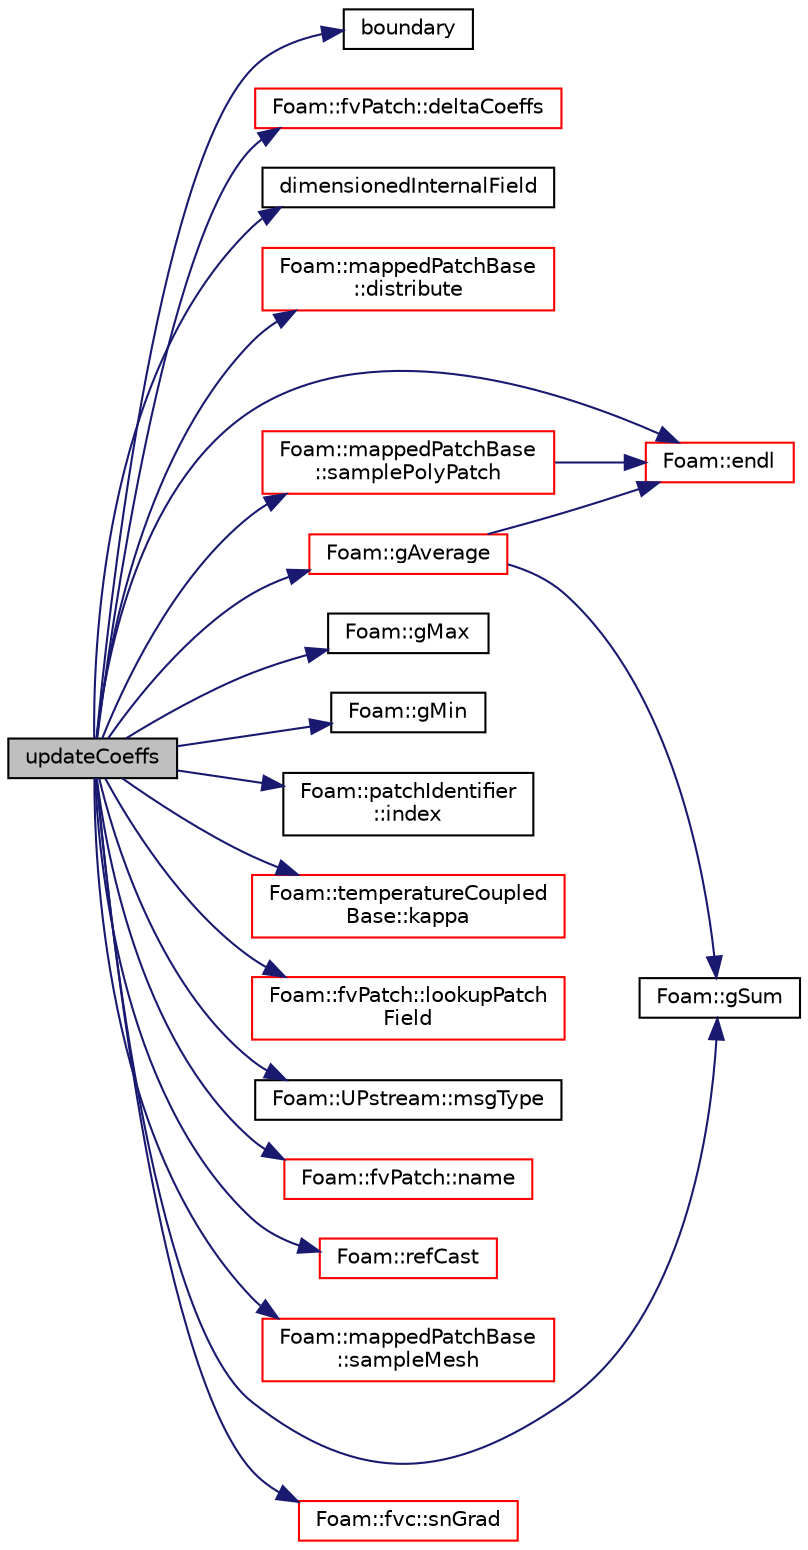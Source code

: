 digraph "updateCoeffs"
{
  bgcolor="transparent";
  edge [fontname="Helvetica",fontsize="10",labelfontname="Helvetica",labelfontsize="10"];
  node [fontname="Helvetica",fontsize="10",shape=record];
  rankdir="LR";
  Node1 [label="updateCoeffs",height=0.2,width=0.4,color="black", fillcolor="grey75", style="filled", fontcolor="black"];
  Node1 -> Node2 [color="midnightblue",fontsize="10",style="solid",fontname="Helvetica"];
  Node2 [label="boundary",height=0.2,width=0.4,color="black",URL="$a03883.html#a658027ecaee450b6533bd8d019d2c1f5"];
  Node1 -> Node3 [color="midnightblue",fontsize="10",style="solid",fontname="Helvetica"];
  Node3 [label="Foam::fvPatch::deltaCoeffs",height=0.2,width=0.4,color="red",URL="$a00877.html#a68566c15658234b1c4c972ff9bfcee26",tooltip="Return the face - cell distance coeffient. "];
  Node1 -> Node4 [color="midnightblue",fontsize="10",style="solid",fontname="Helvetica"];
  Node4 [label="dimensionedInternalField",height=0.2,width=0.4,color="black",URL="$a03104.html#a942cd19121a46cdc649099eb27c74b18"];
  Node1 -> Node5 [color="midnightblue",fontsize="10",style="solid",fontname="Helvetica"];
  Node5 [label="Foam::mappedPatchBase\l::distribute",height=0.2,width=0.4,color="red",URL="$a01411.html#a19634e92e19466f33831b6908d0a4fab",tooltip="Wrapper around map/interpolate data distribution. "];
  Node1 -> Node6 [color="midnightblue",fontsize="10",style="solid",fontname="Helvetica"];
  Node6 [label="Foam::endl",height=0.2,width=0.4,color="red",URL="$a10675.html#a2db8fe02a0d3909e9351bb4275b23ce4",tooltip="Add newline and flush stream. "];
  Node1 -> Node7 [color="midnightblue",fontsize="10",style="solid",fontname="Helvetica"];
  Node7 [label="Foam::gAverage",height=0.2,width=0.4,color="red",URL="$a10675.html#ab45e56189711a2e5cdd381a0e2b6cc5c"];
  Node7 -> Node6 [color="midnightblue",fontsize="10",style="solid",fontname="Helvetica"];
  Node7 -> Node8 [color="midnightblue",fontsize="10",style="solid",fontname="Helvetica"];
  Node8 [label="Foam::gSum",height=0.2,width=0.4,color="black",URL="$a10675.html#a11b1ebb4c53ad062332767d75ca96328"];
  Node1 -> Node9 [color="midnightblue",fontsize="10",style="solid",fontname="Helvetica"];
  Node9 [label="Foam::gMax",height=0.2,width=0.4,color="black",URL="$a10675.html#ae8d631fb8e841947408bb711abfb1e67"];
  Node1 -> Node10 [color="midnightblue",fontsize="10",style="solid",fontname="Helvetica"];
  Node10 [label="Foam::gMin",height=0.2,width=0.4,color="black",URL="$a10675.html#aca330ee6cfe7d602300dbc5905f8c9f6"];
  Node1 -> Node8 [color="midnightblue",fontsize="10",style="solid",fontname="Helvetica"];
  Node1 -> Node11 [color="midnightblue",fontsize="10",style="solid",fontname="Helvetica"];
  Node11 [label="Foam::patchIdentifier\l::index",height=0.2,width=0.4,color="black",URL="$a01788.html#a7d1e8acadb27bd2b4e61457d47b71b6f",tooltip="Return the index of this patch in the boundaryMesh. "];
  Node1 -> Node12 [color="midnightblue",fontsize="10",style="solid",fontname="Helvetica"];
  Node12 [label="Foam::temperatureCoupled\lBase::kappa",height=0.2,width=0.4,color="red",URL="$a02550.html#a27f7eb60b12da7ce5742958e36252898",tooltip="Given patch temperature calculate corresponding K field. "];
  Node1 -> Node13 [color="midnightblue",fontsize="10",style="solid",fontname="Helvetica"];
  Node13 [label="Foam::fvPatch::lookupPatch\lField",height=0.2,width=0.4,color="red",URL="$a00877.html#afaaf754f8e65cc448cfe3dfb1e033ae1",tooltip="Lookup and return the patchField of the named field from the. "];
  Node1 -> Node14 [color="midnightblue",fontsize="10",style="solid",fontname="Helvetica"];
  Node14 [label="Foam::UPstream::msgType",height=0.2,width=0.4,color="black",URL="$a02751.html#ae5b8fe6652f6320aa6c7f5c44b6f01b7",tooltip="Message tag of standard messages. "];
  Node1 -> Node15 [color="midnightblue",fontsize="10",style="solid",fontname="Helvetica"];
  Node15 [label="Foam::fvPatch::name",height=0.2,width=0.4,color="red",URL="$a00877.html#a75b72488d2e82151b025744974919d5d",tooltip="Return name. "];
  Node1 -> Node16 [color="midnightblue",fontsize="10",style="solid",fontname="Helvetica"];
  Node16 [label="Foam::refCast",height=0.2,width=0.4,color="red",URL="$a10675.html#a28f53307dad4466f23067e79a948e2a1",tooltip="Reference type cast template function. "];
  Node1 -> Node17 [color="midnightblue",fontsize="10",style="solid",fontname="Helvetica"];
  Node17 [label="Foam::mappedPatchBase\l::sampleMesh",height=0.2,width=0.4,color="red",URL="$a01411.html#a80e7d2240854cf86b347a95cb1bab341",tooltip="Get the region mesh. "];
  Node1 -> Node18 [color="midnightblue",fontsize="10",style="solid",fontname="Helvetica"];
  Node18 [label="Foam::mappedPatchBase\l::samplePolyPatch",height=0.2,width=0.4,color="red",URL="$a01411.html#a3434acc5afba1f7b7b8f4c573befd8b3",tooltip="Get the patch on the region. "];
  Node18 -> Node6 [color="midnightblue",fontsize="10",style="solid",fontname="Helvetica"];
  Node1 -> Node19 [color="midnightblue",fontsize="10",style="solid",fontname="Helvetica"];
  Node19 [label="Foam::fvc::snGrad",height=0.2,width=0.4,color="red",URL="$a10709.html#a15da734ee906cb52cf17937ab84c41a0"];
}
